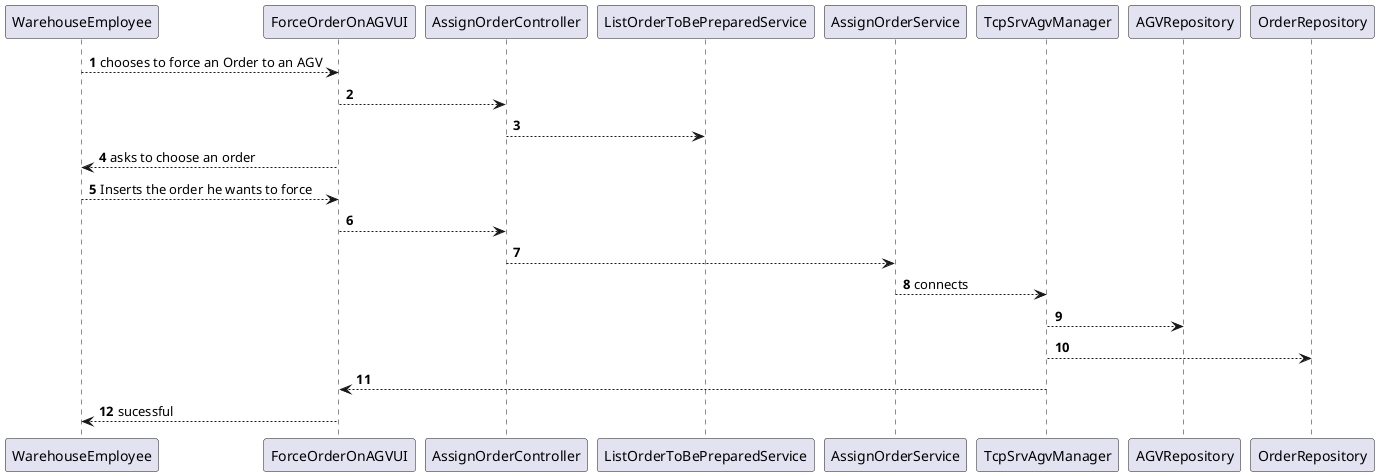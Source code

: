 @startuml

autonumber

WarehouseEmployee --> ForceOrderOnAGVUI : chooses to force an Order to an AGV
ForceOrderOnAGVUI --> AssignOrderController :
AssignOrderController --> ListOrderToBePreparedService
ForceOrderOnAGVUI --> WarehouseEmployee : asks to choose an order
WarehouseEmployee --> ForceOrderOnAGVUI : Inserts the order he wants to force
ForceOrderOnAGVUI --> AssignOrderController :
AssignOrderController --> AssignOrderService :
AssignOrderService --> TcpSrvAgvManager : connects
TcpSrvAgvManager --> AGVRepository
TcpSrvAgvManager --> OrderRepository
TcpSrvAgvManager --> ForceOrderOnAGVUI :
ForceOrderOnAGVUI --> WarehouseEmployee : sucessful



@enduml
